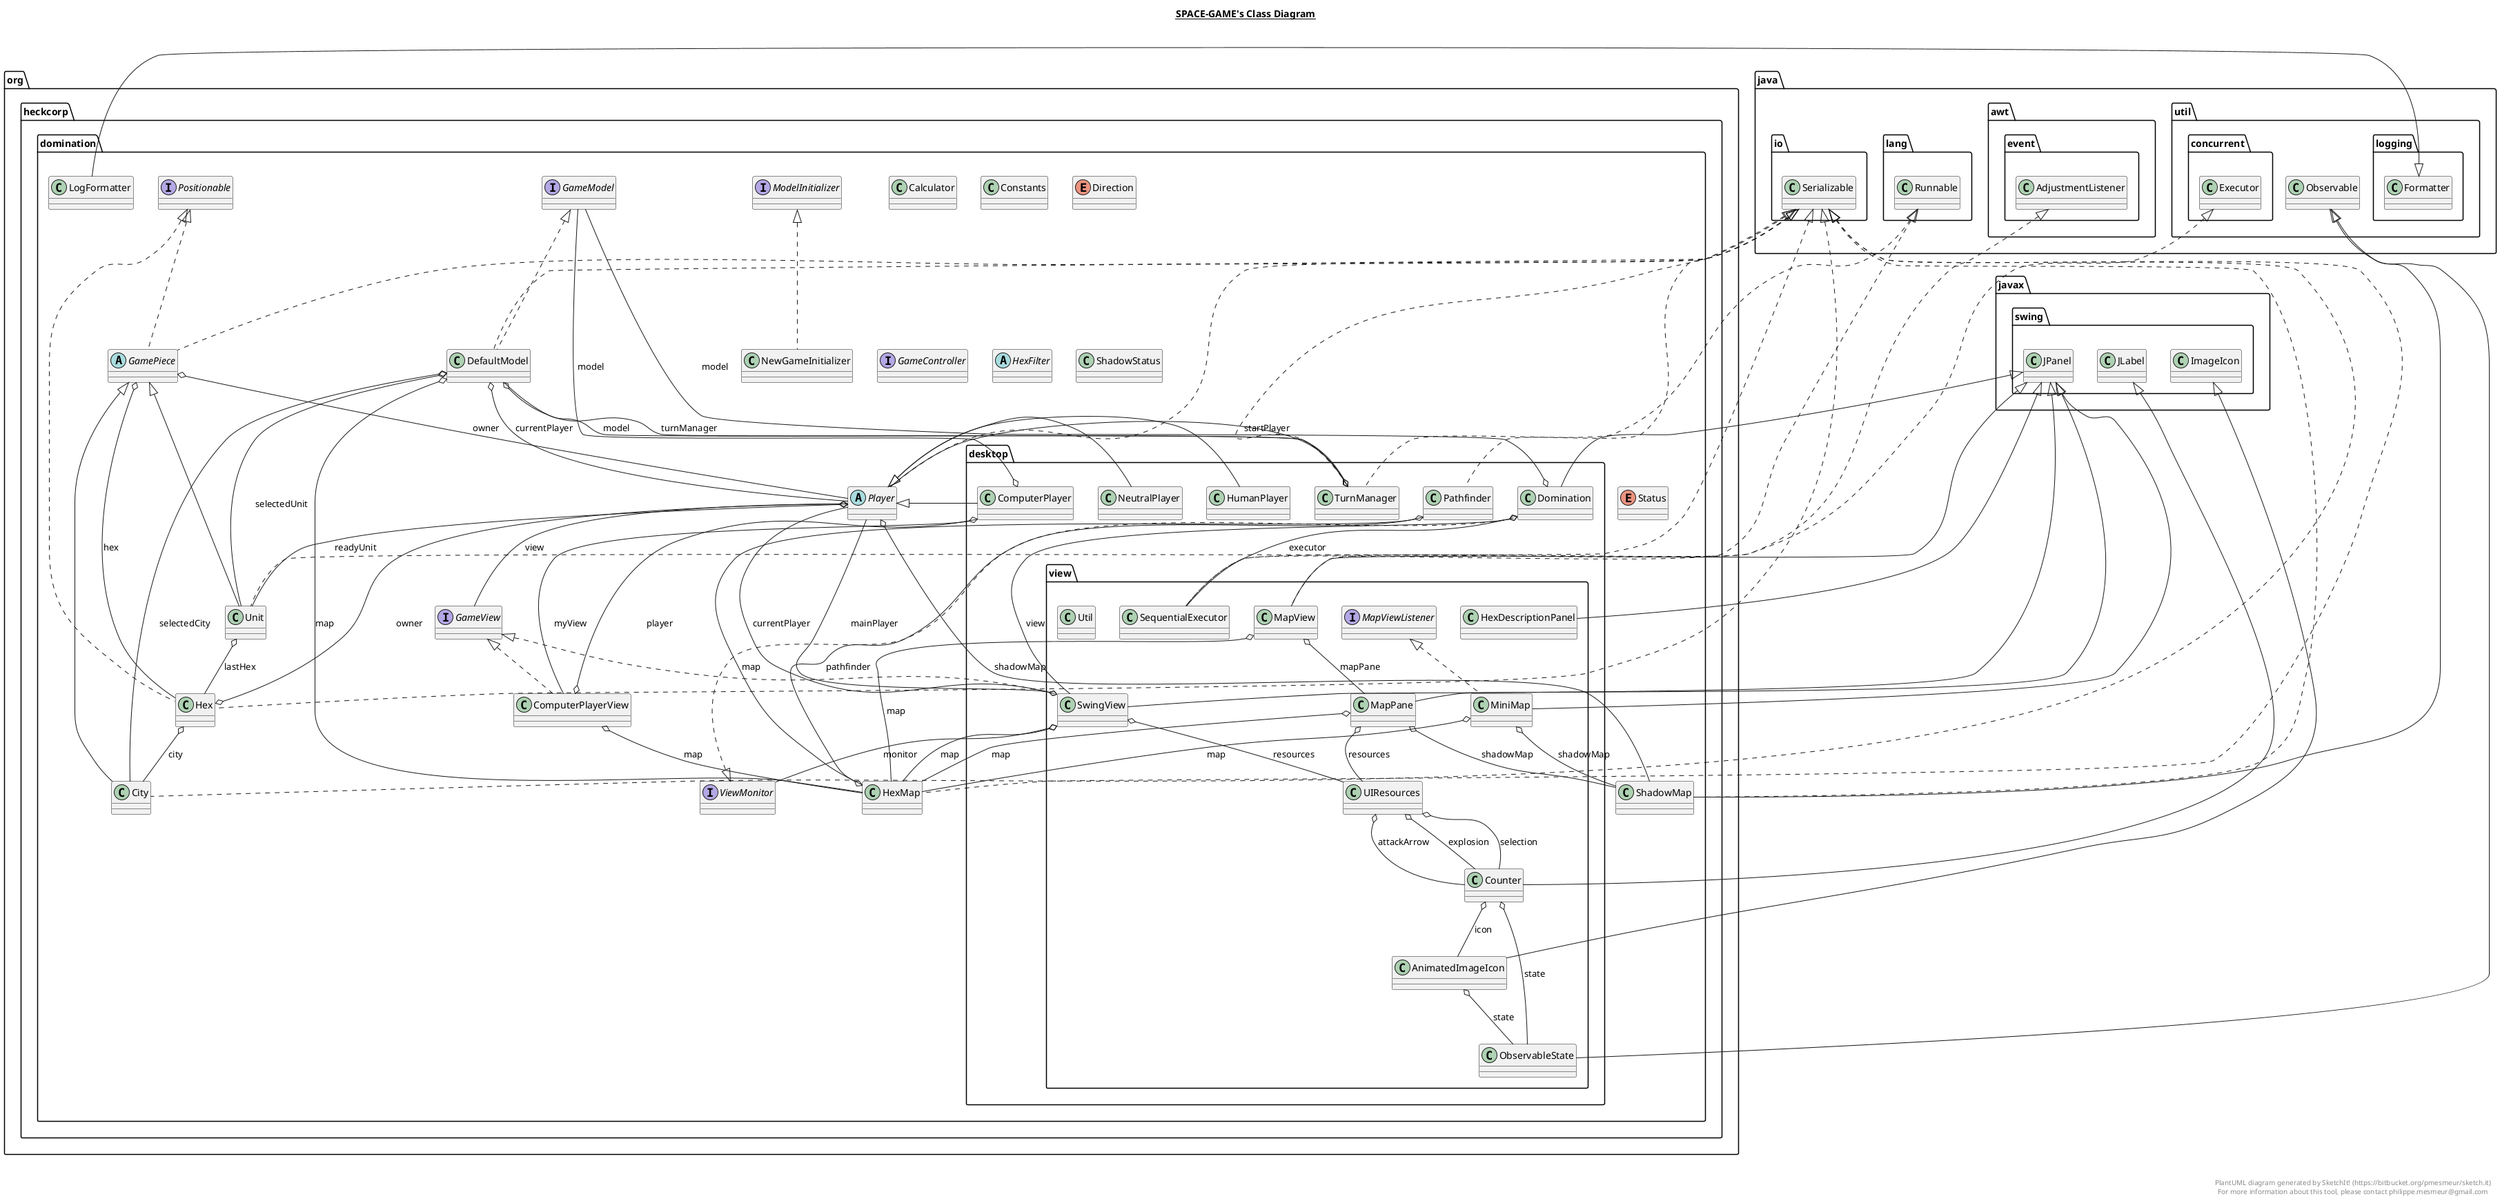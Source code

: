 @startuml

title __SPACE-GAME's Class Diagram__\n

  namespace org.heckcorp.domination {
    class org.heckcorp.domination.Calculator {
    }
  }
  

  namespace org.heckcorp.domination {
    class org.heckcorp.domination.City {
    }
  }
  

  namespace org.heckcorp.domination {
    class org.heckcorp.domination.ComputerPlayerView {
    }
  }
  

  namespace org.heckcorp.domination {
    class org.heckcorp.domination.Constants {
    }
  }
  

  namespace org.heckcorp.domination {
    class org.heckcorp.domination.DefaultModel {
    }
  }
  

  namespace org.heckcorp.domination {
    enum Direction {
    }
  }
  

  namespace org.heckcorp.domination {
    interface org.heckcorp.domination.GameController {
    }
  }
  

  namespace org.heckcorp.domination {
    interface org.heckcorp.domination.GameModel {
    }
  }
  

  namespace org.heckcorp.domination {
    abstract class org.heckcorp.domination.GamePiece {
    }
  }
  

  namespace org.heckcorp.domination {
    interface org.heckcorp.domination.GameView {
    }
  }
  

  namespace org.heckcorp.domination {
    class org.heckcorp.domination.Hex {
    }
  }
  

  namespace org.heckcorp.domination {
    abstract class org.heckcorp.domination.HexFilter {
    }
  }
  

  namespace org.heckcorp.domination {
    class org.heckcorp.domination.HexMap {
    }
  }
  

  namespace org.heckcorp.domination {
    class org.heckcorp.domination.LogFormatter {
    }
  }
  

  namespace org.heckcorp.domination {
    interface org.heckcorp.domination.ModelInitializer {
    }
  }
  

  namespace org.heckcorp.domination {
    class org.heckcorp.domination.NewGameInitializer {
    }
  }
  

  namespace org.heckcorp.domination {
    abstract class org.heckcorp.domination.Player {
    }
  }
  

  namespace org.heckcorp.domination {
    interface org.heckcorp.domination.Positionable {
    }
  }
  

  namespace org.heckcorp.domination {
    class org.heckcorp.domination.ShadowMap {
    }
  }
  

  namespace org.heckcorp.domination {
    class org.heckcorp.domination.ShadowStatus {
    }
  }
  

  namespace org.heckcorp.domination {
    enum Status {
    }
  }
  

  namespace org.heckcorp.domination {
    class org.heckcorp.domination.Unit {
    }
  }
  

  namespace org.heckcorp.domination {
    interface org.heckcorp.domination.ViewMonitor {
    }
  }
  

  namespace org.heckcorp.domination {
    namespace desktop {
      class org.heckcorp.domination.desktop.ComputerPlayer {
      }
    }
  }
  

  namespace org.heckcorp.domination {
    namespace desktop {
      class org.heckcorp.domination.desktop.Domination {
      }
    }
  }
  

  namespace org.heckcorp.domination {
    namespace desktop {
      class org.heckcorp.domination.desktop.HumanPlayer {
      }
    }
  }
  

  namespace org.heckcorp.domination {
    namespace desktop {
      class org.heckcorp.domination.desktop.NeutralPlayer {
      }
    }
  }
  

  namespace org.heckcorp.domination {
    namespace desktop {
      class org.heckcorp.domination.desktop.Pathfinder {
      }
    }
  }
  

  namespace org.heckcorp.domination {
    namespace desktop {
      class org.heckcorp.domination.desktop.TurnManager {
      }
    }
  }
  

  namespace org.heckcorp.domination {
    namespace desktop {
      namespace view {
        class org.heckcorp.domination.desktop.view.AnimatedImageIcon {
        }
      }
    }
  }
  

  namespace org.heckcorp.domination {
    namespace desktop {
      namespace view {
        class org.heckcorp.domination.desktop.view.Counter {
        }
      }
    }
  }
  

  namespace org.heckcorp.domination {
    namespace desktop {
      namespace view {
        class org.heckcorp.domination.desktop.view.HexDescriptionPanel {
        }
      }
    }
  }
  

  namespace org.heckcorp.domination {
    namespace desktop {
      namespace view {
        class org.heckcorp.domination.desktop.view.MapPane {
        }
      }
    }
  }
  

  namespace org.heckcorp.domination {
    namespace desktop {
      namespace view {
        class org.heckcorp.domination.desktop.view.MapView {
        }
      }
    }
  }
  

  namespace org.heckcorp.domination {
    namespace desktop {
      namespace view {
        interface org.heckcorp.domination.desktop.view.MapViewListener {
        }
      }
    }
  }
  

  namespace org.heckcorp.domination {
    namespace desktop {
      namespace view {
        class org.heckcorp.domination.desktop.view.MiniMap {
        }
      }
    }
  }
  

  namespace org.heckcorp.domination {
    namespace desktop {
      namespace view {
        class org.heckcorp.domination.desktop.view.ObservableState {
        }
      }
    }
  }
  

  namespace org.heckcorp.domination {
    namespace desktop {
      namespace view {
        class org.heckcorp.domination.desktop.view.SequentialExecutor {
        }
      }
    }
  }
  

  namespace org.heckcorp.domination {
    namespace desktop {
      namespace view {
        class org.heckcorp.domination.desktop.view.SwingView {
        }
      }
    }
  }
  

  namespace org.heckcorp.domination {
    namespace desktop {
      namespace view {
        class org.heckcorp.domination.desktop.view.UIResources {
        }
      }
    }
  }
  

  namespace org.heckcorp.domination {
    namespace desktop {
      namespace view {
        class org.heckcorp.domination.desktop.view.Util {
        }
      }
    }
  }
  

  org.heckcorp.domination.City .up.|> java.io.Serializable
  org.heckcorp.domination.City -up-|> org.heckcorp.domination.GamePiece
  org.heckcorp.domination.City o-- org.heckcorp.domination.Unit.Type : productionType
  org.heckcorp.domination.ComputerPlayerView .up.|> org.heckcorp.domination.GameView
  org.heckcorp.domination.ComputerPlayerView o-- org.heckcorp.domination.HexMap : map
  org.heckcorp.domination.ComputerPlayerView o-- org.heckcorp.domination.desktop.ComputerPlayer : player
  org.heckcorp.domination.DefaultModel .up.|> java.io.Serializable
  org.heckcorp.domination.DefaultModel .up.|> org.heckcorp.domination.GameModel
  org.heckcorp.domination.DefaultModel o-- org.heckcorp.domination.Player : currentPlayer
  org.heckcorp.domination.DefaultModel o-- org.heckcorp.domination.DefaultModel.GameStateManager : gameStateManager
  org.heckcorp.domination.DefaultModel o-- org.heckcorp.domination.HexMap : map
  org.heckcorp.domination.DefaultModel o-- org.heckcorp.domination.City : selectedCity
  org.heckcorp.domination.DefaultModel o-- org.heckcorp.domination.Unit : selectedUnit
  org.heckcorp.domination.DefaultModel o-- org.heckcorp.domination.desktop.TurnManager : turnManager
  org.heckcorp.domination.DefaultModel o-- org.heckcorp.domination.DefaultModel.ViewMultiplexer : views
  org.heckcorp.domination.GamePiece .up.|> java.io.Serializable
  org.heckcorp.domination.GamePiece .up.|> org.heckcorp.domination.Positionable
  org.heckcorp.domination.GamePiece o-- org.heckcorp.domination.Hex : hex
  org.heckcorp.domination.GamePiece o-- org.heckcorp.domination.Player : owner
  org.heckcorp.domination.Hex .up.|> java.io.Serializable
  org.heckcorp.domination.Hex .up.|> org.heckcorp.domination.Positionable
  org.heckcorp.domination.Hex o-- org.heckcorp.domination.Hex.Terrain : terrain
  org.heckcorp.domination.Hex o-- org.heckcorp.domination.City : city
  org.heckcorp.domination.Hex o-- org.heckcorp.domination.Player : owner
  org.heckcorp.domination.HexMap .up.|> java.io.Serializable
  org.heckcorp.domination.HexMap o-- org.heckcorp.domination.desktop.Pathfinder : pathfinder
  org.heckcorp.domination.LogFormatter -up-|> java.util.logging.Formatter
  org.heckcorp.domination.NewGameInitializer .up.|> org.heckcorp.domination.ModelInitializer
  org.heckcorp.domination.Player .up.|> java.io.Serializable
  org.heckcorp.domination.Player o-- org.heckcorp.domination.GameView : view
  org.heckcorp.domination.Player o-- org.heckcorp.domination.Unit : readyUnit
  org.heckcorp.domination.Player o-- org.heckcorp.domination.ShadowMap : shadowMap
  org.heckcorp.domination.ShadowMap .up.|> java.io.Serializable
  org.heckcorp.domination.ShadowMap -up-|> java.util.Observable
  org.heckcorp.domination.Unit .up.|> java.io.Serializable
  org.heckcorp.domination.Unit -up-|> org.heckcorp.domination.GamePiece
  org.heckcorp.domination.Unit o-- org.heckcorp.domination.Unit.Health : health
  org.heckcorp.domination.Unit o-- org.heckcorp.domination.Hex : lastHex
  org.heckcorp.domination.Unit o-- org.heckcorp.domination.Unit.Type : type
  org.heckcorp.domination.desktop.ComputerPlayer -up-|> org.heckcorp.domination.Player
  org.heckcorp.domination.desktop.ComputerPlayer o-- org.heckcorp.domination.GameModel : model
  org.heckcorp.domination.desktop.ComputerPlayer o-- org.heckcorp.domination.ComputerPlayerView : myView
  org.heckcorp.domination.desktop.Domination .up.|> org.heckcorp.domination.ViewMonitor
  org.heckcorp.domination.desktop.Domination -up-|> javax.swing.JPanel
  org.heckcorp.domination.desktop.Domination o-- org.heckcorp.domination.desktop.view.SequentialExecutor : executor
  org.heckcorp.domination.desktop.Domination o-- org.heckcorp.domination.GameModel : model
  org.heckcorp.domination.desktop.Domination o-- org.heckcorp.domination.desktop.view.SwingView : view
  org.heckcorp.domination.desktop.HumanPlayer -up-|> org.heckcorp.domination.Player
  org.heckcorp.domination.desktop.NeutralPlayer -up-|> org.heckcorp.domination.Player
  org.heckcorp.domination.desktop.Pathfinder .up.|> java.io.Serializable
  org.heckcorp.domination.desktop.Pathfinder o-- org.heckcorp.domination.HexMap : map
  org.heckcorp.domination.desktop.TurnManager .up.|> java.io.Serializable
  org.heckcorp.domination.desktop.TurnManager .up.|> java.lang.Runnable
  org.heckcorp.domination.desktop.TurnManager o-- org.heckcorp.domination.DefaultModel : model
  org.heckcorp.domination.desktop.TurnManager o-- org.heckcorp.domination.Player : startPlayer
  org.heckcorp.domination.desktop.view.AnimatedImageIcon -up-|> javax.swing.ImageIcon
  org.heckcorp.domination.desktop.view.AnimatedImageIcon o-- org.heckcorp.domination.desktop.view.ObservableState : state
  org.heckcorp.domination.desktop.view.Counter -up-|> javax.swing.JLabel
  org.heckcorp.domination.desktop.view.Counter o-- org.heckcorp.domination.desktop.view.AnimatedImageIcon : icon
  org.heckcorp.domination.desktop.view.Counter o-- org.heckcorp.domination.desktop.view.ObservableState : state
  org.heckcorp.domination.desktop.view.HexDescriptionPanel -up-|> javax.swing.JPanel
  org.heckcorp.domination.desktop.view.HexDescriptionPanel o-- org.heckcorp.domination.desktop.view.SwingView.UIManager : uiManager
  org.heckcorp.domination.desktop.view.MapPane -up-|> javax.swing.JPanel
  org.heckcorp.domination.desktop.view.MapPane o-- org.heckcorp.domination.HexMap : map
  org.heckcorp.domination.desktop.view.MapPane o-- org.heckcorp.domination.desktop.view.UIResources : resources
  org.heckcorp.domination.desktop.view.MapPane o-- org.heckcorp.domination.ShadowMap : shadowMap
  org.heckcorp.domination.desktop.view.MapView .up.|> java.awt.event.AdjustmentListener
  org.heckcorp.domination.desktop.view.MapView -up-|> javax.swing.JPanel
  org.heckcorp.domination.desktop.view.MapView o-- org.heckcorp.domination.HexMap : map
  org.heckcorp.domination.desktop.view.MapView o-- org.heckcorp.domination.desktop.view.MapPane : mapPane
  org.heckcorp.domination.desktop.view.MiniMap .up.|> org.heckcorp.domination.desktop.view.MapViewListener
  org.heckcorp.domination.desktop.view.MiniMap -up-|> javax.swing.JPanel
  org.heckcorp.domination.desktop.view.MiniMap o-- org.heckcorp.domination.HexMap : map
  org.heckcorp.domination.desktop.view.MiniMap o-- org.heckcorp.domination.ShadowMap : shadowMap
  org.heckcorp.domination.desktop.view.ObservableState -up-|> java.util.Observable
  org.heckcorp.domination.desktop.view.SequentialExecutor .up.|> java.lang.Runnable
  org.heckcorp.domination.desktop.view.SequentialExecutor .up.|> java.util.concurrent.Executor
  org.heckcorp.domination.desktop.view.SwingView .up.|> org.heckcorp.domination.GameView
  org.heckcorp.domination.desktop.view.SwingView -up-|> javax.swing.JPanel
  org.heckcorp.domination.desktop.view.SwingView o-- org.heckcorp.domination.Player : currentPlayer
  org.heckcorp.domination.desktop.view.SwingView o-- org.heckcorp.domination.desktop.view.SwingView.ViewDataManager : dataManager
  org.heckcorp.domination.desktop.view.SwingView o-- org.heckcorp.domination.desktop.view.SwingView.DisplayManager : displayManager
  org.heckcorp.domination.desktop.view.SwingView o-- org.heckcorp.domination.Player : mainPlayer
  org.heckcorp.domination.desktop.view.SwingView o-- org.heckcorp.domination.HexMap : map
  org.heckcorp.domination.desktop.view.SwingView o-- org.heckcorp.domination.ViewMonitor : monitor
  org.heckcorp.domination.desktop.view.SwingView o-- org.heckcorp.domination.desktop.view.UIResources : resources
  org.heckcorp.domination.desktop.view.SwingView o-- org.heckcorp.domination.desktop.view.SwingView.UIManager : uiManager
  org.heckcorp.domination.desktop.view.UIResources o-- org.heckcorp.domination.desktop.view.Counter : attackArrow
  org.heckcorp.domination.desktop.view.UIResources o-- org.heckcorp.domination.desktop.view.Counter : explosion
  org.heckcorp.domination.desktop.view.UIResources o-- org.heckcorp.domination.desktop.view.Counter : selection


right footer


PlantUML diagram generated by SketchIt! (https://bitbucket.org/pmesmeur/sketch.it)
For more information about this tool, please contact philippe.mesmeur@gmail.com
endfooter

@enduml
